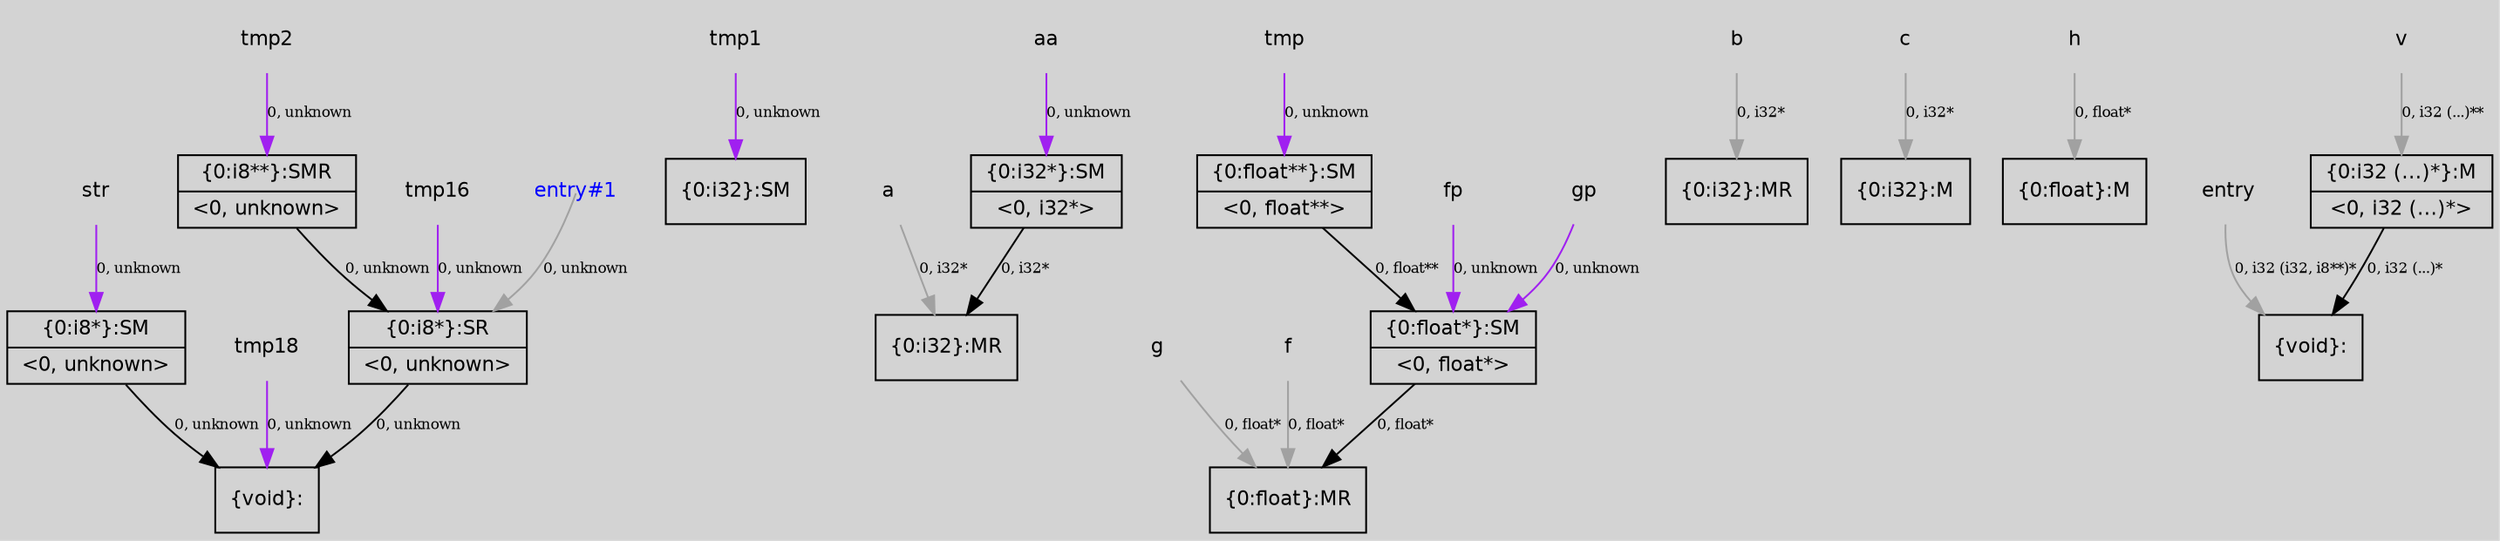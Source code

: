 digraph unnamed {
	graph [center=true, ratio=true, bgcolor=lightgray, fontname=Helvetica];
	node  [fontname=Helvetica, fontsize=11];

	Node0x2a3be80 [shape=record,label="{\{0:i8*\}:SR|{<s0>\<0, unknown\>}}"];
	Node0x2a3c140 [shape=record,label="{\{0:i32\}:SM}"];
	Node0x2a3c630 [shape=record,label="{\{0:i8**\}:SMR|{<s0>\<0, unknown\>}}"];
	Node0x2a3c740 [shape=record,label="{\{0:i32*\}:SM|{<s0>\<0, i32*\>}}"];
	Node0x2a3c8f0 [shape=record,label="{\{0:float*\}:SM|{<s0>\<0, float*\>}}"];
	Node0x2a3c9f0 [shape=record,label="{\{0:float**\}:SM|{<s0>\<0, float**\>}}"];
	Node0x2a3caf0 [shape=record,label="{\{0:i8*\}:SM|{<s0>\<0, unknown\>}}"];
	Node0x2a3d0c0 [shape=record,label="{\{0:i32\}:MR}"];
	Node0x2a3d2d0 [shape=record,label="{\{0:i32\}:MR}"];
	Node0x2a3d4c0 [shape=record,label="{\{0:i32\}:M}"];
	Node0x2a3f650 [shape=record,label="{\{0:float\}:MR}"];
	Node0x2a3f840 [shape=record,label="{\{0:float\}:M}"];
	Node0x2a3f960 [shape=record,label="{\{0:i32 (...)*\}:M|{<s0>\<0, i32 (...)*\>}}"];
	Node0x2a3fa80 [shape=record,label="{\{void\}:}"];
	Node0x2a40980 [shape=record,label="{\{void\}:}"];
	Node0x2a2a538[ shape=plaintext, label ="c"];
	Node0x2a2a538 -> Node0x2a3d4c0[arrowtail=tee,label="0, i32*",fontsize=8,color=gray63];
	Node0x2a2d288[ shape=plaintext, label ="tmp16"];
	Node0x2a2d288 -> Node0x2a3be80[arrowtail=tee,label="0, unknown",fontsize=8,color=purple];
	Node0x2a2bd78[ shape=plaintext, label ="fp"];
	Node0x2a2bd78 -> Node0x2a3c8f0[arrowtail=tee,label="0, unknown",fontsize=8,color=purple];
	Node0x2a2da48[ shape=plaintext, label ="tmp18"];
	Node0x2a2da48 -> Node0x2a40980[arrowtail=tee,label="0, unknown",fontsize=8,color=purple];
	Node0x2a2bce8[ shape=plaintext, label ="aa"];
	Node0x2a2bce8 -> Node0x2a3c740[arrowtail=tee,label="0, unknown",fontsize=8,color=purple];
	Node0x2a2a478[ shape=plaintext, label ="b"];
	Node0x2a2a478 -> Node0x2a3d2d0[arrowtail=tee,label="0, i32*",fontsize=8,color=gray63];
	Node0x2a2bc58[ shape=plaintext, label ="tmp2"];
	Node0x2a2bc58 -> Node0x2a3c630[arrowtail=tee,label="0, unknown",fontsize=8,color=purple];
	Node0x2a2b7e8[ shape=plaintext, label ="entry"];
	Node0x2a2b7e8 -> Node0x2a3fa80[arrowtail=tee,label="0, i32 (i32, i8**)*",fontsize=8,color=gray63];
	Node0x2a2bba8[ shape=plaintext, label ="tmp1"];
	Node0x2a2bba8 -> Node0x2a3c140[arrowtail=tee,label="0, unknown",fontsize=8,color=purple];
	Node0x2a2af08[ shape=plaintext, label ="g"];
	Node0x2a2af08 -> Node0x2a3f650[arrowtail=tee,label="0, float*",fontsize=8,color=gray63];
	Node0x2a2afc8[ shape=plaintext, label ="h"];
	Node0x2a2afc8 -> Node0x2a3f840[arrowtail=tee,label="0, float*",fontsize=8,color=gray63];
	Node0x2a2bf28[ shape=plaintext, label ="str"];
	Node0x2a2bf28 -> Node0x2a3caf0[arrowtail=tee,label="0, unknown",fontsize=8,color=purple];
	Node0x2a28aa8[ shape=plaintext, label ="a"];
	Node0x2a28aa8 -> Node0x2a3d0c0[arrowtail=tee,label="0, i32*",fontsize=8,color=gray63];
	Node0x2a2ae48[ shape=plaintext, label ="f"];
	Node0x2a2ae48 -> Node0x2a3f650[arrowtail=tee,label="0, float*",fontsize=8,color=gray63];
	Node0x2a2be98[ shape=plaintext, label ="tmp"];
	Node0x2a2be98 -> Node0x2a3c9f0[arrowtail=tee,label="0, unknown",fontsize=8,color=purple];
	Node0x2a2b6d8[ shape=plaintext, label ="v"];
	Node0x2a2b6d8 -> Node0x2a3f960[arrowtail=tee,label="0, i32 (...)**",fontsize=8,color=gray63];
	Node0x2a2be08[ shape=plaintext, label ="gp"];
	Node0x2a2be08 -> Node0x2a3c8f0[arrowtail=tee,label="0, unknown",fontsize=8,color=purple];
	Node0x2a2b980[ shape=plaintext,fontcolor=blue, label ="entry#1"];
	Node0x2a2b980 -> Node0x2a3be80[tailclip=false,color=gray63,label="0, unknown",fontsize=8];
	Node0x2a3be80 -> Node0x2a40980[arrowtail=tee,label="0, unknown",fontsize=8];
	Node0x2a3c630 -> Node0x2a3be80[arrowtail=tee,label="0, unknown",fontsize=8];
	Node0x2a3c740 -> Node0x2a3d0c0[arrowtail=tee,label="0, i32*",fontsize=8];
	Node0x2a3c8f0 -> Node0x2a3f650[arrowtail=tee,label="0, float*",fontsize=8];
	Node0x2a3c9f0 -> Node0x2a3c8f0[arrowtail=tee,label="0, float**",fontsize=8];
	Node0x2a3caf0 -> Node0x2a40980[arrowtail=tee,label="0, unknown",fontsize=8];
	Node0x2a3f960 -> Node0x2a3fa80[arrowtail=tee,label="0, i32 (...)*",fontsize=8];
}
